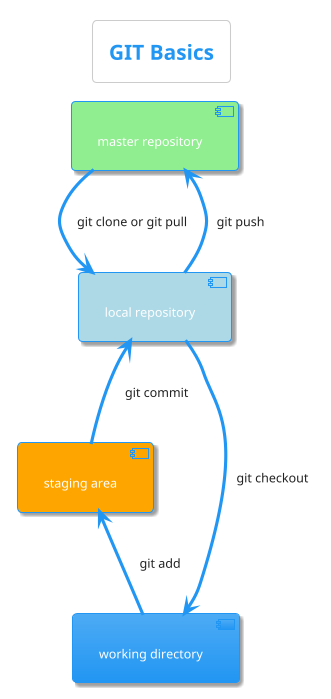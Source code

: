 @startuml

title git basics
!theme materia
title GIT Basics

#lightgreen[master repository] as master
#lightblue[local repository] as local
#orange[staging area] as stage

[working directory] as wd

master -down-> local : git clone or git pull
local -down-> wd : git checkout

wd -up-> stage : git add
stage -up-> local : git commit
local -up-> master : git push

@enduml